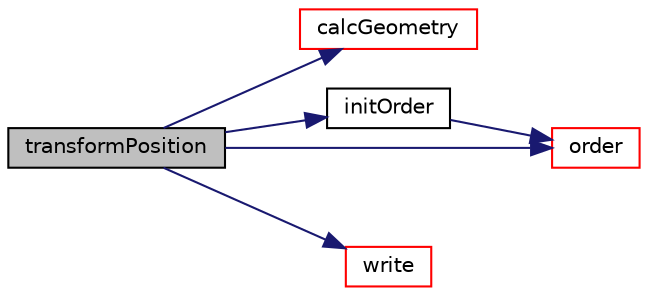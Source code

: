 digraph "transformPosition"
{
  bgcolor="transparent";
  edge [fontname="Helvetica",fontsize="10",labelfontname="Helvetica",labelfontsize="10"];
  node [fontname="Helvetica",fontsize="10",shape=record];
  rankdir="LR";
  Node445 [label="transformPosition",height=0.2,width=0.4,color="black", fillcolor="grey75", style="filled", fontcolor="black"];
  Node445 -> Node446 [color="midnightblue",fontsize="10",style="solid",fontname="Helvetica"];
  Node446 [label="calcGeometry",height=0.2,width=0.4,color="red",URL="$a28605.html#a58bb4c0382e9ee570811fb3f005a0a97",tooltip="Calculate the patch geometry. "];
  Node445 -> Node452 [color="midnightblue",fontsize="10",style="solid",fontname="Helvetica"];
  Node452 [label="initOrder",height=0.2,width=0.4,color="black",URL="$a28605.html#a644d6229ea284692666de14387870409",tooltip="Initialize ordering for primitivePatch. Does not. "];
  Node452 -> Node453 [color="midnightblue",fontsize="10",style="solid",fontname="Helvetica"];
  Node453 [label="order",height=0.2,width=0.4,color="red",URL="$a28605.html#aa9533329384a73e819a040bcde1b4b3d",tooltip="Return new ordering for primitivePatch. "];
  Node445 -> Node453 [color="midnightblue",fontsize="10",style="solid",fontname="Helvetica"];
  Node445 -> Node523 [color="midnightblue",fontsize="10",style="solid",fontname="Helvetica"];
  Node523 [label="write",height=0.2,width=0.4,color="red",URL="$a28605.html#a293fdfec8bdfbd5c3913ab4c9f3454ff",tooltip="Write the polyPatch data as a dictionary. "];
}
